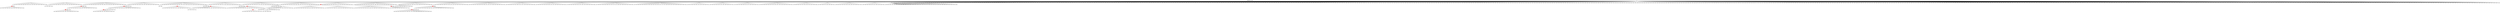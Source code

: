 digraph g {
	"62" -> "63";
	"63" [color=indianred1, style=filled, label="32"];
	"61" -> "62";
	"62" [label="41"];
	"55" -> "56";
	"56" [label="11"];
	"53" -> "54";
	"54" [color=indianred1, style=filled, label="33"];
	"52" -> "53";
	"53" [label="5"];
	"51" -> "52";
	"52" [color=indianred1, style=filled, label="25"];
	"50" -> "51";
	"51" [label="33"];
	"46" -> "47";
	"47" [color=indianred1, style=filled, label="9"];
	"45" -> "46";
	"46" [label="18"];
	"44" -> "45";
	"45" [color=indianred1, style=filled, label="39"];
	"43" -> "44";
	"44" [label="9"];
	"41" -> "42";
	"42" [label="22"];
	"34" -> "35";
	"35" [color=indianred1, style=filled, label="12"];
	"33" -> "34";
	"34" [label="47"];
	"30" -> "31";
	"31" [label="17"];
	"29" -> "30";
	"30" [color=indianred1, style=filled, label="30"];
	"28" -> "29";
	"29" [label="27"];
	"25" -> "26";
	"26" [color=indianred1, style=filled, label="15"];
	"24" -> "25";
	"25" [label="31"];
	"17" -> "18";
	"18" [color=indianred1, style=filled, label="7"];
	"15" -> "16";
	"16" [label="13"];
	"14" -> "15";
	"15" [label="37"];
	"14" -> "17";
	"17" [label="8"];
	"13" -> "14";
	"14" [label="7"];
	"13" -> "19";
	"19" [label="35"];
	"13" -> "20";
	"20" [label="48"];
	"13" -> "21";
	"21" [label="20"];
	"12" -> "13";
	"13" [color=indianred1, style=filled, label="40"];
	"10" -> "11";
	"11" [color=indianred1, style=filled, label="38"];
	"9" -> "10";
	"10" [label="23"];
	"7" -> "8";
	"8" [label="4"];
	"5" -> "6";
	"6" [color=indianred1, style=filled, label="46"];
	"4" -> "5";
	"5" [label="2"];
	"3" -> "4";
	"4" [color=indianred1, style=filled, label="43"];
	"2" -> "3";
	"3" [label="46"];
	"0" -> "1";
	"1" [label="19"];
	"0" -> "2";
	"2" [label="43"];
	"0" -> "7";
	"7" [label="36"];
	"0" -> "9";
	"9" [label="38"];
	"0" -> "12";
	"12" [label="40"];
	"0" -> "22";
	"22" [label="6"];
	"0" -> "23";
	"23" [label="10"];
	"0" -> "24";
	"24" [label="15"];
	"0" -> "27";
	"27" [label="28"];
	"0" -> "28";
	"28" [label="30"];
	"0" -> "32";
	"32" [label="42"];
	"0" -> "33";
	"33" [label="12"];
	"0" -> "36";
	"36" [label="50"];
	"0" -> "37";
	"37" [label="34"];
	"0" -> "38";
	"38" [label="44"];
	"0" -> "39";
	"39" [label="29"];
	"0" -> "40";
	"40" [label="16"];
	"0" -> "41";
	"41" [label="49"];
	"0" -> "43";
	"43" [label="39"];
	"0" -> "48";
	"48" [label="21"];
	"0" -> "49";
	"49" [label="24"];
	"0" -> "50";
	"50" [label="25"];
	"0" -> "55";
	"55" [label="1"];
	"0" -> "57";
	"57" [label="26"];
	"0" -> "58";
	"58" [label="14"];
	"0" -> "59";
	"59" [label="45"];
	"0" -> "60";
	"60" [label="3"];
	"0" -> "61";
	"61" [label="32"];
	"0" [label="germline"];
	"0" -> "cell1";
	"cell1" [shape=box];
	"36" -> "cell2";
	"cell2" [shape=box];
	"55" -> "cell3";
	"cell3" [shape=box];
	"0" -> "cell4";
	"cell4" [shape=box];
	"0" -> "cell5";
	"cell5" [shape=box];
	"0" -> "cell6";
	"cell6" [shape=box];
	"4" -> "cell7";
	"cell7" [shape=box];
	"0" -> "cell8";
	"cell8" [shape=box];
	"0" -> "cell9";
	"cell9" [shape=box];
	"49" -> "cell10";
	"cell10" [shape=box];
	"0" -> "cell11";
	"cell11" [shape=box];
	"56" -> "cell12";
	"cell12" [shape=box];
	"0" -> "cell13";
	"cell13" [shape=box];
	"32" -> "cell14";
	"cell14" [shape=box];
	"0" -> "cell15";
	"cell15" [shape=box];
	"0" -> "cell16";
	"cell16" [shape=box];
	"27" -> "cell17";
	"cell17" [shape=box];
	"0" -> "cell18";
	"cell18" [shape=box];
	"0" -> "cell19";
	"cell19" [shape=box];
	"50" -> "cell20";
	"cell20" [shape=box];
	"55" -> "cell21";
	"cell21" [shape=box];
	"23" -> "cell22";
	"cell22" [shape=box];
	"52" -> "cell23";
	"cell23" [shape=box];
	"0" -> "cell24";
	"cell24" [shape=box];
	"0" -> "cell25";
	"cell25" [shape=box];
	"0" -> "cell26";
	"cell26" [shape=box];
	"0" -> "cell27";
	"cell27" [shape=box];
	"0" -> "cell28";
	"cell28" [shape=box];
	"6" -> "cell29";
	"cell29" [shape=box];
	"23" -> "cell30";
	"cell30" [shape=box];
	"0" -> "cell31";
	"cell31" [shape=box];
	"0" -> "cell32";
	"cell32" [shape=box];
	"0" -> "cell33";
	"cell33" [shape=box];
	"0" -> "cell34";
	"cell34" [shape=box];
	"0" -> "cell35";
	"cell35" [shape=box];
	"0" -> "cell36";
	"cell36" [shape=box];
	"0" -> "cell37";
	"cell37" [shape=box];
	"37" -> "cell38";
	"cell38" [shape=box];
	"0" -> "cell39";
	"cell39" [shape=box];
	"0" -> "cell40";
	"cell40" [shape=box];
	"0" -> "cell41";
	"cell41" [shape=box];
	"0" -> "cell42";
	"cell42" [shape=box];
	"40" -> "cell43";
	"cell43" [shape=box];
	"0" -> "cell44";
	"cell44" [shape=box];
	"61" -> "cell45";
	"cell45" [shape=box];
	"0" -> "cell46";
	"cell46" [shape=box];
	"0" -> "cell47";
	"cell47" [shape=box];
	"0" -> "cell48";
	"cell48" [shape=box];
	"0" -> "cell49";
	"cell49" [shape=box];
	"56" -> "cell50";
	"cell50" [shape=box];
	"0" -> "cell51";
	"cell51" [shape=box];
	"23" -> "cell52";
	"cell52" [shape=box];
	"24" -> "cell53";
	"cell53" [shape=box];
	"38" -> "cell54";
	"cell54" [shape=box];
	"42" -> "cell55";
	"cell55" [shape=box];
	"0" -> "cell56";
	"cell56" [shape=box];
	"0" -> "cell57";
	"cell57" [shape=box];
	"0" -> "cell58";
	"cell58" [shape=box];
	"25" -> "cell59";
	"cell59" [shape=box];
	"41" -> "cell60";
	"cell60" [shape=box];
	"47" -> "cell61";
	"cell61" [shape=box];
	"0" -> "cell62";
	"cell62" [shape=box];
	"48" -> "cell63";
	"cell63" [shape=box];
	"1" -> "cell64";
	"cell64" [shape=box];
	"33" -> "cell65";
	"cell65" [shape=box];
	"7" -> "cell66";
	"cell66" [shape=box];
	"11" -> "cell67";
	"cell67" [shape=box];
	"59" -> "cell68";
	"cell68" [shape=box];
	"4" -> "cell69";
	"cell69" [shape=box];
	"0" -> "cell70";
	"cell70" [shape=box];
	"0" -> "cell71";
	"cell71" [shape=box];
	"1" -> "cell72";
	"cell72" [shape=box];
	"0" -> "cell73";
	"cell73" [shape=box];
	"36" -> "cell74";
	"cell74" [shape=box];
	"0" -> "cell75";
	"cell75" [shape=box];
	"23" -> "cell76";
	"cell76" [shape=box];
	"0" -> "cell77";
	"cell77" [shape=box];
	"52" -> "cell78";
	"cell78" [shape=box];
	"0" -> "cell79";
	"cell79" [shape=box];
	"0" -> "cell80";
	"cell80" [shape=box];
	"35" -> "cell81";
	"cell81" [shape=box];
	"0" -> "cell82";
	"cell82" [shape=box];
	"0" -> "cell83";
	"cell83" [shape=box];
	"43" -> "cell84";
	"cell84" [shape=box];
	"41" -> "cell85";
	"cell85" [shape=box];
	"36" -> "cell86";
	"cell86" [shape=box];
	"9" -> "cell87";
	"cell87" [shape=box];
	"0" -> "cell88";
	"cell88" [shape=box];
	"0" -> "cell89";
	"cell89" [shape=box];
	"7" -> "cell90";
	"cell90" [shape=box];
	"0" -> "cell91";
	"cell91" [shape=box];
	"0" -> "cell92";
	"cell92" [shape=box];
	"0" -> "cell93";
	"cell93" [shape=box];
	"24" -> "cell94";
	"cell94" [shape=box];
	"21" -> "cell95";
	"cell95" [shape=box];
	"0" -> "cell96";
	"cell96" [shape=box];
	"1" -> "cell97";
	"cell97" [shape=box];
	"0" -> "cell98";
	"cell98" [shape=box];
	"57" -> "cell99";
	"cell99" [shape=box];
	"60" -> "cell100";
	"cell100" [shape=box];
	"0" -> "cell101";
	"cell101" [shape=box];
	"0" -> "cell102";
	"cell102" [shape=box];
	"0" -> "cell103";
	"cell103" [shape=box];
	"0" -> "cell104";
	"cell104" [shape=box];
	"30" -> "cell105";
	"cell105" [shape=box];
	"0" -> "cell106";
	"cell106" [shape=box];
	"0" -> "cell107";
	"cell107" [shape=box];
	"38" -> "cell108";
	"cell108" [shape=box];
	"0" -> "cell109";
	"cell109" [shape=box];
	"39" -> "cell110";
	"cell110" [shape=box];
	"0" -> "cell111";
	"cell111" [shape=box];
	"0" -> "cell112";
	"cell112" [shape=box];
	"0" -> "cell113";
	"cell113" [shape=box];
	"43" -> "cell114";
	"cell114" [shape=box];
	"0" -> "cell115";
	"cell115" [shape=box];
	"38" -> "cell116";
	"cell116" [shape=box];
	"1" -> "cell117";
	"cell117" [shape=box];
	"0" -> "cell118";
	"cell118" [shape=box];
	"0" -> "cell119";
	"cell119" [shape=box];
	"18" -> "cell120";
	"cell120" [shape=box];
	"20" -> "cell121";
	"cell121" [shape=box];
	"0" -> "cell122";
	"cell122" [shape=box];
	"15" -> "cell123";
	"cell123" [shape=box];
	"50" -> "cell124";
	"cell124" [shape=box];
	"45" -> "cell125";
	"cell125" [shape=box];
	"1" -> "cell126";
	"cell126" [shape=box];
	"4" -> "cell127";
	"cell127" [shape=box];
	"50" -> "cell128";
	"cell128" [shape=box];
	"25" -> "cell129";
	"cell129" [shape=box];
	"26" -> "cell130";
	"cell130" [shape=box];
	"45" -> "cell131";
	"cell131" [shape=box];
	"0" -> "cell132";
	"cell132" [shape=box];
	"0" -> "cell133";
	"cell133" [shape=box];
	"0" -> "cell134";
	"cell134" [shape=box];
	"0" -> "cell135";
	"cell135" [shape=box];
	"3" -> "cell136";
	"cell136" [shape=box];
	"0" -> "cell137";
	"cell137" [shape=box];
	"24" -> "cell138";
	"cell138" [shape=box];
	"0" -> "cell139";
	"cell139" [shape=box];
	"7" -> "cell140";
	"cell140" [shape=box];
	"0" -> "cell141";
	"cell141" [shape=box];
	"0" -> "cell142";
	"cell142" [shape=box];
	"52" -> "cell143";
	"cell143" [shape=box];
	"0" -> "cell144";
	"cell144" [shape=box];
	"0" -> "cell145";
	"cell145" [shape=box];
	"0" -> "cell146";
	"cell146" [shape=box];
	"0" -> "cell147";
	"cell147" [shape=box];
	"0" -> "cell148";
	"cell148" [shape=box];
	"57" -> "cell149";
	"cell149" [shape=box];
	"6" -> "cell150";
	"cell150" [shape=box];
	"24" -> "cell151";
	"cell151" [shape=box];
	"0" -> "cell152";
	"cell152" [shape=box];
	"41" -> "cell153";
	"cell153" [shape=box];
	"39" -> "cell154";
	"cell154" [shape=box];
	"21" -> "cell155";
	"cell155" [shape=box];
	"43" -> "cell156";
	"cell156" [shape=box];
	"4" -> "cell157";
	"cell157" [shape=box];
	"17" -> "cell158";
	"cell158" [shape=box];
	"0" -> "cell159";
	"cell159" [shape=box];
	"23" -> "cell160";
	"cell160" [shape=box];
	"30" -> "cell161";
	"cell161" [shape=box];
	"0" -> "cell162";
	"cell162" [shape=box];
	"0" -> "cell163";
	"cell163" [shape=box];
	"0" -> "cell164";
	"cell164" [shape=box];
	"0" -> "cell165";
	"cell165" [shape=box];
	"0" -> "cell166";
	"cell166" [shape=box];
	"28" -> "cell167";
	"cell167" [shape=box];
	"15" -> "cell168";
	"cell168" [shape=box];
	"8" -> "cell169";
	"cell169" [shape=box];
	"0" -> "cell170";
	"cell170" [shape=box];
	"7" -> "cell171";
	"cell171" [shape=box];
	"0" -> "cell172";
	"cell172" [shape=box];
	"0" -> "cell173";
	"cell173" [shape=box];
	"0" -> "cell174";
	"cell174" [shape=box];
	"0" -> "cell175";
	"cell175" [shape=box];
	"60" -> "cell176";
	"cell176" [shape=box];
	"0" -> "cell177";
	"cell177" [shape=box];
	"12" -> "cell178";
	"cell178" [shape=box];
	"0" -> "cell179";
	"cell179" [shape=box];
	"0" -> "cell180";
	"cell180" [shape=box];
	"0" -> "cell181";
	"cell181" [shape=box];
	"24" -> "cell182";
	"cell182" [shape=box];
	"0" -> "cell183";
	"cell183" [shape=box];
	"0" -> "cell184";
	"cell184" [shape=box];
	"0" -> "cell185";
	"cell185" [shape=box];
	"0" -> "cell186";
	"cell186" [shape=box];
	"0" -> "cell187";
	"cell187" [shape=box];
	"0" -> "cell188";
	"cell188" [shape=box];
	"0" -> "cell189";
	"cell189" [shape=box];
	"20" -> "cell190";
	"cell190" [shape=box];
	"0" -> "cell191";
	"cell191" [shape=box];
	"36" -> "cell192";
	"cell192" [shape=box];
	"0" -> "cell193";
	"cell193" [shape=box];
	"20" -> "cell194";
	"cell194" [shape=box];
	"0" -> "cell195";
	"cell195" [shape=box];
	"21" -> "cell196";
	"cell196" [shape=box];
	"0" -> "cell197";
	"cell197" [shape=box];
	"32" -> "cell198";
	"cell198" [shape=box];
	"0" -> "cell199";
	"cell199" [shape=box];
	"0" -> "cell200";
	"cell200" [shape=box];
	"2" -> "cell201";
	"cell201" [shape=box];
	"0" -> "cell202";
	"cell202" [shape=box];
	"30" -> "cell203";
	"cell203" [shape=box];
	"0" -> "cell204";
	"cell204" [shape=box];
	"0" -> "cell205";
	"cell205" [shape=box];
	"60" -> "cell206";
	"cell206" [shape=box];
	"0" -> "cell207";
	"cell207" [shape=box];
	"0" -> "cell208";
	"cell208" [shape=box];
	"0" -> "cell209";
	"cell209" [shape=box];
	"0" -> "cell210";
	"cell210" [shape=box];
	"0" -> "cell211";
	"cell211" [shape=box];
	"6" -> "cell212";
	"cell212" [shape=box];
	"0" -> "cell213";
	"cell213" [shape=box];
	"57" -> "cell214";
	"cell214" [shape=box];
	"0" -> "cell215";
	"cell215" [shape=box];
	"21" -> "cell216";
	"cell216" [shape=box];
	"33" -> "cell217";
	"cell217" [shape=box];
	"6" -> "cell218";
	"cell218" [shape=box];
	"0" -> "cell219";
	"cell219" [shape=box];
	"36" -> "cell220";
	"cell220" [shape=box];
	"61" -> "cell221";
	"cell221" [shape=box];
	"0" -> "cell222";
	"cell222" [shape=box];
	"0" -> "cell223";
	"cell223" [shape=box];
	"0" -> "cell224";
	"cell224" [shape=box];
	"31" -> "cell225";
	"cell225" [shape=box];
	"0" -> "cell226";
	"cell226" [shape=box];
	"24" -> "cell227";
	"cell227" [shape=box];
	"7" -> "cell228";
	"cell228" [shape=box];
	"60" -> "cell229";
	"cell229" [shape=box];
	"9" -> "cell230";
	"cell230" [shape=box];
	"0" -> "cell231";
	"cell231" [shape=box];
	"40" -> "cell232";
	"cell232" [shape=box];
	"45" -> "cell233";
	"cell233" [shape=box];
	"0" -> "cell234";
	"cell234" [shape=box];
	"35" -> "cell235";
	"cell235" [shape=box];
	"36" -> "cell236";
	"cell236" [shape=box];
	"0" -> "cell237";
	"cell237" [shape=box];
	"0" -> "cell238";
	"cell238" [shape=box];
	"0" -> "cell239";
	"cell239" [shape=box];
	"0" -> "cell240";
	"cell240" [shape=box];
	"7" -> "cell241";
	"cell241" [shape=box];
	"0" -> "cell242";
	"cell242" [shape=box];
	"35" -> "cell243";
	"cell243" [shape=box];
	"38" -> "cell244";
	"cell244" [shape=box];
	"21" -> "cell245";
	"cell245" [shape=box];
	"6" -> "cell246";
	"cell246" [shape=box];
	"36" -> "cell247";
	"cell247" [shape=box];
	"0" -> "cell248";
	"cell248" [shape=box];
	"0" -> "cell249";
	"cell249" [shape=box];
	"52" -> "cell250";
	"cell250" [shape=box];
	"46" -> "cell251";
	"cell251" [shape=box];
	"35" -> "cell252";
	"cell252" [shape=box];
	"0" -> "cell253";
	"cell253" [shape=box];
	"0" -> "cell254";
	"cell254" [shape=box];
	"50" -> "cell255";
	"cell255" [shape=box];
	"0" -> "cell256";
	"cell256" [shape=box];
	"16" -> "cell257";
	"cell257" [shape=box];
	"23" -> "cell258";
	"cell258" [shape=box];
	"0" -> "cell259";
	"cell259" [shape=box];
	"58" -> "cell260";
	"cell260" [shape=box];
	"0" -> "cell261";
	"cell261" [shape=box];
	"0" -> "cell262";
	"cell262" [shape=box];
	"50" -> "cell263";
	"cell263" [shape=box];
	"0" -> "cell264";
	"cell264" [shape=box];
	"0" -> "cell265";
	"cell265" [shape=box];
	"0" -> "cell266";
	"cell266" [shape=box];
	"33" -> "cell267";
	"cell267" [shape=box];
	"9" -> "cell268";
	"cell268" [shape=box];
	"0" -> "cell269";
	"cell269" [shape=box];
	"0" -> "cell270";
	"cell270" [shape=box];
	"32" -> "cell271";
	"cell271" [shape=box];
	"20" -> "cell272";
	"cell272" [shape=box];
	"0" -> "cell273";
	"cell273" [shape=box];
	"0" -> "cell274";
	"cell274" [shape=box];
	"57" -> "cell275";
	"cell275" [shape=box];
	"0" -> "cell276";
	"cell276" [shape=box];
	"47" -> "cell277";
	"cell277" [shape=box];
	"9" -> "cell278";
	"cell278" [shape=box];
	"0" -> "cell279";
	"cell279" [shape=box];
	"0" -> "cell280";
	"cell280" [shape=box];
	"0" -> "cell281";
	"cell281" [shape=box];
	"0" -> "cell282";
	"cell282" [shape=box];
	"0" -> "cell283";
	"cell283" [shape=box];
	"27" -> "cell284";
	"cell284" [shape=box];
	"1" -> "cell285";
	"cell285" [shape=box];
	"0" -> "cell286";
	"cell286" [shape=box];
	"0" -> "cell287";
	"cell287" [shape=box];
	"40" -> "cell288";
	"cell288" [shape=box];
	"0" -> "cell289";
	"cell289" [shape=box];
	"0" -> "cell290";
	"cell290" [shape=box];
	"0" -> "cell291";
	"cell291" [shape=box];
	"38" -> "cell292";
	"cell292" [shape=box];
	"0" -> "cell293";
	"cell293" [shape=box];
	"0" -> "cell294";
	"cell294" [shape=box];
	"30" -> "cell295";
	"cell295" [shape=box];
	"0" -> "cell296";
	"cell296" [shape=box];
	"9" -> "cell297";
	"cell297" [shape=box];
	"47" -> "cell298";
	"cell298" [shape=box];
	"0" -> "cell299";
	"cell299" [shape=box];
	"28" -> "cell300";
	"cell300" [shape=box];
	"45" -> "cell301";
	"cell301" [shape=box];
	"45" -> "cell302";
	"cell302" [shape=box];
	"0" -> "cell303";
	"cell303" [shape=box];
	"26" -> "cell304";
	"cell304" [shape=box];
	"0" -> "cell305";
	"cell305" [shape=box];
	"0" -> "cell306";
	"cell306" [shape=box];
	"22" -> "cell307";
	"cell307" [shape=box];
	"0" -> "cell308";
	"cell308" [shape=box];
	"0" -> "cell309";
	"cell309" [shape=box];
	"0" -> "cell310";
	"cell310" [shape=box];
	"0" -> "cell311";
	"cell311" [shape=box];
	"0" -> "cell312";
	"cell312" [shape=box];
	"32" -> "cell313";
	"cell313" [shape=box];
	"30" -> "cell314";
	"cell314" [shape=box];
	"0" -> "cell315";
	"cell315" [shape=box];
	"26" -> "cell316";
	"cell316" [shape=box];
	"37" -> "cell317";
	"cell317" [shape=box];
	"0" -> "cell318";
	"cell318" [shape=box];
	"0" -> "cell319";
	"cell319" [shape=box];
	"9" -> "cell320";
	"cell320" [shape=box];
	"55" -> "cell321";
	"cell321" [shape=box];
	"63" -> "cell322";
	"cell322" [shape=box];
	"0" -> "cell323";
	"cell323" [shape=box];
	"49" -> "cell324";
	"cell324" [shape=box];
	"0" -> "cell325";
	"cell325" [shape=box];
	"0" -> "cell326";
	"cell326" [shape=box];
	"0" -> "cell327";
	"cell327" [shape=box];
	"0" -> "cell328";
	"cell328" [shape=box];
	"0" -> "cell329";
	"cell329" [shape=box];
	"0" -> "cell330";
	"cell330" [shape=box];
	"35" -> "cell331";
	"cell331" [shape=box];
	"0" -> "cell332";
	"cell332" [shape=box];
	"22" -> "cell333";
	"cell333" [shape=box];
	"0" -> "cell334";
	"cell334" [shape=box];
	"0" -> "cell335";
	"cell335" [shape=box];
	"5" -> "cell336";
	"cell336" [shape=box];
	"8" -> "cell337";
	"cell337" [shape=box];
	"0" -> "cell338";
	"cell338" [shape=box];
	"0" -> "cell339";
	"cell339" [shape=box];
	"0" -> "cell340";
	"cell340" [shape=box];
	"0" -> "cell341";
	"cell341" [shape=box];
	"0" -> "cell342";
	"cell342" [shape=box];
	"28" -> "cell343";
	"cell343" [shape=box];
	"0" -> "cell344";
	"cell344" [shape=box];
	"59" -> "cell345";
	"cell345" [shape=box];
	"0" -> "cell346";
	"cell346" [shape=box];
	"28" -> "cell347";
	"cell347" [shape=box];
	"0" -> "cell348";
	"cell348" [shape=box];
	"0" -> "cell349";
	"cell349" [shape=box];
	"0" -> "cell350";
	"cell350" [shape=box];
	"50" -> "cell351";
	"cell351" [shape=box];
	"0" -> "cell352";
	"cell352" [shape=box];
	"0" -> "cell353";
	"cell353" [shape=box];
	"0" -> "cell354";
	"cell354" [shape=box];
	"11" -> "cell355";
	"cell355" [shape=box];
	"36" -> "cell356";
	"cell356" [shape=box];
	"0" -> "cell357";
	"cell357" [shape=box];
	"0" -> "cell358";
	"cell358" [shape=box];
	"0" -> "cell359";
	"cell359" [shape=box];
	"61" -> "cell360";
	"cell360" [shape=box];
	"37" -> "cell361";
	"cell361" [shape=box];
	"0" -> "cell362";
	"cell362" [shape=box];
	"5" -> "cell363";
	"cell363" [shape=box];
	"59" -> "cell364";
	"cell364" [shape=box];
	"0" -> "cell365";
	"cell365" [shape=box];
	"58" -> "cell366";
	"cell366" [shape=box];
	"19" -> "cell367";
	"cell367" [shape=box];
	"47" -> "cell368";
	"cell368" [shape=box];
	"12" -> "cell369";
	"cell369" [shape=box];
	"0" -> "cell370";
	"cell370" [shape=box];
	"35" -> "cell371";
	"cell371" [shape=box];
	"41" -> "cell372";
	"cell372" [shape=box];
	"0" -> "cell373";
	"cell373" [shape=box];
	"0" -> "cell374";
	"cell374" [shape=box];
	"0" -> "cell375";
	"cell375" [shape=box];
	"0" -> "cell376";
	"cell376" [shape=box];
	"35" -> "cell377";
	"cell377" [shape=box];
	"40" -> "cell378";
	"cell378" [shape=box];
	"0" -> "cell379";
	"cell379" [shape=box];
	"12" -> "cell380";
	"cell380" [shape=box];
	"9" -> "cell381";
	"cell381" [shape=box];
	"0" -> "cell382";
	"cell382" [shape=box];
	"0" -> "cell383";
	"cell383" [shape=box];
	"0" -> "cell384";
	"cell384" [shape=box];
	"23" -> "cell385";
	"cell385" [shape=box];
	"0" -> "cell386";
	"cell386" [shape=box];
	"0" -> "cell387";
	"cell387" [shape=box];
	"0" -> "cell388";
	"cell388" [shape=box];
	"0" -> "cell389";
	"cell389" [shape=box];
	"0" -> "cell390";
	"cell390" [shape=box];
	"2" -> "cell391";
	"cell391" [shape=box];
	"0" -> "cell392";
	"cell392" [shape=box];
	"44" -> "cell393";
	"cell393" [shape=box];
	"0" -> "cell394";
	"cell394" [shape=box];
	"0" -> "cell395";
	"cell395" [shape=box];
	"0" -> "cell396";
	"cell396" [shape=box];
	"0" -> "cell397";
	"cell397" [shape=box];
	"0" -> "cell398";
	"cell398" [shape=box];
	"48" -> "cell399";
	"cell399" [shape=box];
	"46" -> "cell400";
	"cell400" [shape=box];
	"0" -> "cell401";
	"cell401" [shape=box];
	"0" -> "cell402";
	"cell402" [shape=box];
	"14" -> "cell403";
	"cell403" [shape=box];
	"0" -> "cell404";
	"cell404" [shape=box];
	"0" -> "cell405";
	"cell405" [shape=box];
	"0" -> "cell406";
	"cell406" [shape=box];
	"0" -> "cell407";
	"cell407" [shape=box];
	"30" -> "cell408";
	"cell408" [shape=box];
	"40" -> "cell409";
	"cell409" [shape=box];
	"0" -> "cell410";
	"cell410" [shape=box];
	"0" -> "cell411";
	"cell411" [shape=box];
	"26" -> "cell412";
	"cell412" [shape=box];
	"0" -> "cell413";
	"cell413" [shape=box];
	"52" -> "cell414";
	"cell414" [shape=box];
	"27" -> "cell415";
	"cell415" [shape=box];
	"23" -> "cell416";
	"cell416" [shape=box];
	"0" -> "cell417";
	"cell417" [shape=box];
	"0" -> "cell418";
	"cell418" [shape=box];
	"47" -> "cell419";
	"cell419" [shape=box];
	"0" -> "cell420";
	"cell420" [shape=box];
	"0" -> "cell421";
	"cell421" [shape=box];
	"33" -> "cell422";
	"cell422" [shape=box];
	"0" -> "cell423";
	"cell423" [shape=box];
	"24" -> "cell424";
	"cell424" [shape=box];
	"16" -> "cell425";
	"cell425" [shape=box];
	"0" -> "cell426";
	"cell426" [shape=box];
	"0" -> "cell427";
	"cell427" [shape=box];
	"35" -> "cell428";
	"cell428" [shape=box];
	"0" -> "cell429";
	"cell429" [shape=box];
	"17" -> "cell430";
	"cell430" [shape=box];
	"0" -> "cell431";
	"cell431" [shape=box];
	"4" -> "cell432";
	"cell432" [shape=box];
	"0" -> "cell433";
	"cell433" [shape=box];
	"0" -> "cell434";
	"cell434" [shape=box];
	"0" -> "cell435";
	"cell435" [shape=box];
	"36" -> "cell436";
	"cell436" [shape=box];
	"0" -> "cell437";
	"cell437" [shape=box];
	"52" -> "cell438";
	"cell438" [shape=box];
	"0" -> "cell439";
	"cell439" [shape=box];
	"0" -> "cell440";
	"cell440" [shape=box];
	"12" -> "cell441";
	"cell441" [shape=box];
	"0" -> "cell442";
	"cell442" [shape=box];
	"0" -> "cell443";
	"cell443" [shape=box];
	"0" -> "cell444";
	"cell444" [shape=box];
	"58" -> "cell445";
	"cell445" [shape=box];
	"40" -> "cell446";
	"cell446" [shape=box];
	"0" -> "cell447";
	"cell447" [shape=box];
	"0" -> "cell448";
	"cell448" [shape=box];
	"60" -> "cell449";
	"cell449" [shape=box];
	"19" -> "cell450";
	"cell450" [shape=box];
	"54" -> "cell451";
	"cell451" [shape=box];
	"0" -> "cell452";
	"cell452" [shape=box];
	"0" -> "cell453";
	"cell453" [shape=box];
	"0" -> "cell454";
	"cell454" [shape=box];
	"36" -> "cell455";
	"cell455" [shape=box];
	"49" -> "cell456";
	"cell456" [shape=box];
	"57" -> "cell457";
	"cell457" [shape=box];
	"0" -> "cell458";
	"cell458" [shape=box];
	"0" -> "cell459";
	"cell459" [shape=box];
	"0" -> "cell460";
	"cell460" [shape=box];
	"0" -> "cell461";
	"cell461" [shape=box];
	"24" -> "cell462";
	"cell462" [shape=box];
	"21" -> "cell463";
	"cell463" [shape=box];
	"14" -> "cell464";
	"cell464" [shape=box];
	"34" -> "cell465";
	"cell465" [shape=box];
	"45" -> "cell466";
	"cell466" [shape=box];
	"0" -> "cell467";
	"cell467" [shape=box];
	"0" -> "cell468";
	"cell468" [shape=box];
	"9" -> "cell469";
	"cell469" [shape=box];
	"0" -> "cell470";
	"cell470" [shape=box];
	"6" -> "cell471";
	"cell471" [shape=box];
	"0" -> "cell472";
	"cell472" [shape=box];
	"0" -> "cell473";
	"cell473" [shape=box];
	"39" -> "cell474";
	"cell474" [shape=box];
	"0" -> "cell475";
	"cell475" [shape=box];
	"0" -> "cell476";
	"cell476" [shape=box];
	"0" -> "cell477";
	"cell477" [shape=box];
	"46" -> "cell478";
	"cell478" [shape=box];
	"0" -> "cell479";
	"cell479" [shape=box];
	"0" -> "cell480";
	"cell480" [shape=box];
	"52" -> "cell481";
	"cell481" [shape=box];
	"0" -> "cell482";
	"cell482" [shape=box];
	"0" -> "cell483";
	"cell483" [shape=box];
	"50" -> "cell484";
	"cell484" [shape=box];
	"6" -> "cell485";
	"cell485" [shape=box];
	"0" -> "cell486";
	"cell486" [shape=box];
	"0" -> "cell487";
	"cell487" [shape=box];
	"0" -> "cell488";
	"cell488" [shape=box];
	"0" -> "cell489";
	"cell489" [shape=box];
	"0" -> "cell490";
	"cell490" [shape=box];
	"0" -> "cell491";
	"cell491" [shape=box];
	"0" -> "cell492";
	"cell492" [shape=box];
	"0" -> "cell493";
	"cell493" [shape=box];
	"29" -> "cell494";
	"cell494" [shape=box];
	"50" -> "cell495";
	"cell495" [shape=box];
	"0" -> "cell496";
	"cell496" [shape=box];
	"0" -> "cell497";
	"cell497" [shape=box];
	"36" -> "cell498";
	"cell498" [shape=box];
	"50" -> "cell499";
	"cell499" [shape=box];
	"36" -> "cell500";
	"cell500" [shape=box];
	"28" -> "cell501";
	"cell501" [shape=box];
	"63" -> "cell502";
	"cell502" [shape=box];
	"0" -> "cell503";
	"cell503" [shape=box];
	"37" -> "cell504";
	"cell504" [shape=box];
	"0" -> "cell505";
	"cell505" [shape=box];
	"0" -> "cell506";
	"cell506" [shape=box];
	"38" -> "cell507";
	"cell507" [shape=box];
	"0" -> "cell508";
	"cell508" [shape=box];
	"0" -> "cell509";
	"cell509" [shape=box];
	"0" -> "cell510";
	"cell510" [shape=box];
	"0" -> "cell511";
	"cell511" [shape=box];
	"0" -> "cell512";
	"cell512" [shape=box];
	"0" -> "cell513";
	"cell513" [shape=box];
	"43" -> "cell514";
	"cell514" [shape=box];
	"0" -> "cell515";
	"cell515" [shape=box];
	"0" -> "cell516";
	"cell516" [shape=box];
	"0" -> "cell517";
	"cell517" [shape=box];
	"0" -> "cell518";
	"cell518" [shape=box];
	"45" -> "cell519";
	"cell519" [shape=box];
	"0" -> "cell520";
	"cell520" [shape=box];
	"0" -> "cell521";
	"cell521" [shape=box];
	"9" -> "cell522";
	"cell522" [shape=box];
	"0" -> "cell523";
	"cell523" [shape=box];
	"33" -> "cell524";
	"cell524" [shape=box];
	"0" -> "cell525";
	"cell525" [shape=box];
	"48" -> "cell526";
	"cell526" [shape=box];
	"0" -> "cell527";
	"cell527" [shape=box];
	"40" -> "cell528";
	"cell528" [shape=box];
	"61" -> "cell529";
	"cell529" [shape=box];
	"28" -> "cell530";
	"cell530" [shape=box];
	"0" -> "cell531";
	"cell531" [shape=box];
	"0" -> "cell532";
	"cell532" [shape=box];
	"20" -> "cell533";
	"cell533" [shape=box];
	"0" -> "cell534";
	"cell534" [shape=box];
	"7" -> "cell535";
	"cell535" [shape=box];
	"0" -> "cell536";
	"cell536" [shape=box];
	"0" -> "cell537";
	"cell537" [shape=box];
	"45" -> "cell538";
	"cell538" [shape=box];
	"61" -> "cell539";
	"cell539" [shape=box];
	"0" -> "cell540";
	"cell540" [shape=box];
	"0" -> "cell541";
	"cell541" [shape=box];
	"0" -> "cell542";
	"cell542" [shape=box];
	"0" -> "cell543";
	"cell543" [shape=box];
	"21" -> "cell544";
	"cell544" [shape=box];
	"18" -> "cell545";
	"cell545" [shape=box];
	"0" -> "cell546";
	"cell546" [shape=box];
	"0" -> "cell547";
	"cell547" [shape=box];
	"22" -> "cell548";
	"cell548" [shape=box];
	"0" -> "cell549";
	"cell549" [shape=box];
	"0" -> "cell550";
	"cell550" [shape=box];
	"19" -> "cell551";
	"cell551" [shape=box];
	"53" -> "cell552";
	"cell552" [shape=box];
	"4" -> "cell553";
	"cell553" [shape=box];
	"24" -> "cell554";
	"cell554" [shape=box];
	"0" -> "cell555";
	"cell555" [shape=box];
	"2" -> "cell556";
	"cell556" [shape=box];
	"59" -> "cell557";
	"cell557" [shape=box];
	"0" -> "cell558";
	"cell558" [shape=box];
	"9" -> "cell559";
	"cell559" [shape=box];
	"0" -> "cell560";
	"cell560" [shape=box];
	"57" -> "cell561";
	"cell561" [shape=box];
	"29" -> "cell562";
	"cell562" [shape=box];
	"0" -> "cell563";
	"cell563" [shape=box];
	"24" -> "cell564";
	"cell564" [shape=box];
	"0" -> "cell565";
	"cell565" [shape=box];
	"30" -> "cell566";
	"cell566" [shape=box];
	"62" -> "cell567";
	"cell567" [shape=box];
	"0" -> "cell568";
	"cell568" [shape=box];
	"50" -> "cell569";
	"cell569" [shape=box];
	"0" -> "cell570";
	"cell570" [shape=box];
	"36" -> "cell571";
	"cell571" [shape=box];
	"0" -> "cell572";
	"cell572" [shape=box];
	"0" -> "cell573";
	"cell573" [shape=box];
	"28" -> "cell574";
	"cell574" [shape=box];
	"0" -> "cell575";
	"cell575" [shape=box];
	"50" -> "cell576";
	"cell576" [shape=box];
	"30" -> "cell577";
	"cell577" [shape=box];
	"52" -> "cell578";
	"cell578" [shape=box];
	"63" -> "cell579";
	"cell579" [shape=box];
	"14" -> "cell580";
	"cell580" [shape=box];
	"25" -> "cell581";
	"cell581" [shape=box];
	"0" -> "cell582";
	"cell582" [shape=box];
	"0" -> "cell583";
	"cell583" [shape=box];
	"15" -> "cell584";
	"cell584" [shape=box];
	"21" -> "cell585";
	"cell585" [shape=box];
	"0" -> "cell586";
	"cell586" [shape=box];
	"0" -> "cell587";
	"cell587" [shape=box];
	"0" -> "cell588";
	"cell588" [shape=box];
	"54" -> "cell589";
	"cell589" [shape=box];
	"0" -> "cell590";
	"cell590" [shape=box];
	"43" -> "cell591";
	"cell591" [shape=box];
	"0" -> "cell592";
	"cell592" [shape=box];
	"0" -> "cell593";
	"cell593" [shape=box];
	"39" -> "cell594";
	"cell594" [shape=box];
	"19" -> "cell595";
	"cell595" [shape=box];
	"58" -> "cell596";
	"cell596" [shape=box];
	"0" -> "cell597";
	"cell597" [shape=box];
	"19" -> "cell598";
	"cell598" [shape=box];
	"0" -> "cell599";
	"cell599" [shape=box];
	"9" -> "cell600";
	"cell600" [shape=box];
	"0" -> "cell601";
	"cell601" [shape=box];
	"25" -> "cell602";
	"cell602" [shape=box];
	"8" -> "cell603";
	"cell603" [shape=box];
	"0" -> "cell604";
	"cell604" [shape=box];
	"26" -> "cell605";
	"cell605" [shape=box];
	"0" -> "cell606";
	"cell606" [shape=box];
	"0" -> "cell607";
	"cell607" [shape=box];
	"4" -> "cell608";
	"cell608" [shape=box];
	"45" -> "cell609";
	"cell609" [shape=box];
	"30" -> "cell610";
	"cell610" [shape=box];
	"24" -> "cell611";
	"cell611" [shape=box];
	"59" -> "cell612";
	"cell612" [shape=box];
	"1" -> "cell613";
	"cell613" [shape=box];
	"0" -> "cell614";
	"cell614" [shape=box];
	"32" -> "cell615";
	"cell615" [shape=box];
	"0" -> "cell616";
	"cell616" [shape=box];
	"0" -> "cell617";
	"cell617" [shape=box];
	"0" -> "cell618";
	"cell618" [shape=box];
	"27" -> "cell619";
	"cell619" [shape=box];
	"50" -> "cell620";
	"cell620" [shape=box];
	"2" -> "cell621";
	"cell621" [shape=box];
	"55" -> "cell622";
	"cell622" [shape=box];
	"61" -> "cell623";
	"cell623" [shape=box];
	"5" -> "cell624";
	"cell624" [shape=box];
	"47" -> "cell625";
	"cell625" [shape=box];
	"0" -> "cell626";
	"cell626" [shape=box];
	"0" -> "cell627";
	"cell627" [shape=box];
	"0" -> "cell628";
	"cell628" [shape=box];
	"30" -> "cell629";
	"cell629" [shape=box];
	"0" -> "cell630";
	"cell630" [shape=box];
	"0" -> "cell631";
	"cell631" [shape=box];
	"0" -> "cell632";
	"cell632" [shape=box];
	"11" -> "cell633";
	"cell633" [shape=box];
	"0" -> "cell634";
	"cell634" [shape=box];
	"26" -> "cell635";
	"cell635" [shape=box];
	"1" -> "cell636";
	"cell636" [shape=box];
	"18" -> "cell637";
	"cell637" [shape=box];
	"0" -> "cell638";
	"cell638" [shape=box];
	"19" -> "cell639";
	"cell639" [shape=box];
	"2" -> "cell640";
	"cell640" [shape=box];
	"0" -> "cell641";
	"cell641" [shape=box];
	"0" -> "cell642";
	"cell642" [shape=box];
	"40" -> "cell643";
	"cell643" [shape=box];
	"27" -> "cell644";
	"cell644" [shape=box];
	"61" -> "cell645";
	"cell645" [shape=box];
	"52" -> "cell646";
	"cell646" [shape=box];
	"50" -> "cell647";
	"cell647" [shape=box];
	"0" -> "cell648";
	"cell648" [shape=box];
	"0" -> "cell649";
	"cell649" [shape=box];
	"55" -> "cell650";
	"cell650" [shape=box];
	"0" -> "cell651";
	"cell651" [shape=box];
	"0" -> "cell652";
	"cell652" [shape=box];
	"0" -> "cell653";
	"cell653" [shape=box];
	"0" -> "cell654";
	"cell654" [shape=box];
	"0" -> "cell655";
	"cell655" [shape=box];
	"19" -> "cell656";
	"cell656" [shape=box];
	"19" -> "cell657";
	"cell657" [shape=box];
	"0" -> "cell658";
	"cell658" [shape=box];
	"63" -> "cell659";
	"cell659" [shape=box];
	"0" -> "cell660";
	"cell660" [shape=box];
	"0" -> "cell661";
	"cell661" [shape=box];
	"0" -> "cell662";
	"cell662" [shape=box];
	"0" -> "cell663";
	"cell663" [shape=box];
	"47" -> "cell664";
	"cell664" [shape=box];
	"50" -> "cell665";
	"cell665" [shape=box];
	"51" -> "cell666";
	"cell666" [shape=box];
	"18" -> "cell667";
	"cell667" [shape=box];
	"0" -> "cell668";
	"cell668" [shape=box];
	"0" -> "cell669";
	"cell669" [shape=box];
	"0" -> "cell670";
	"cell670" [shape=box];
	"21" -> "cell671";
	"cell671" [shape=box];
	"12" -> "cell672";
	"cell672" [shape=box];
	"0" -> "cell673";
	"cell673" [shape=box];
	"4" -> "cell674";
	"cell674" [shape=box];
	"0" -> "cell675";
	"cell675" [shape=box];
	"0" -> "cell676";
	"cell676" [shape=box];
	"24" -> "cell677";
	"cell677" [shape=box];
	"41" -> "cell678";
	"cell678" [shape=box];
	"0" -> "cell679";
	"cell679" [shape=box];
	"38" -> "cell680";
	"cell680" [shape=box];
	"37" -> "cell681";
	"cell681" [shape=box];
	"26" -> "cell682";
	"cell682" [shape=box];
	"12" -> "cell683";
	"cell683" [shape=box];
	"0" -> "cell684";
	"cell684" [shape=box];
	"33" -> "cell685";
	"cell685" [shape=box];
	"26" -> "cell686";
	"cell686" [shape=box];
	"59" -> "cell687";
	"cell687" [shape=box];
	"42" -> "cell688";
	"cell688" [shape=box];
	"19" -> "cell689";
	"cell689" [shape=box];
	"0" -> "cell690";
	"cell690" [shape=box];
	"0" -> "cell691";
	"cell691" [shape=box];
	"12" -> "cell692";
	"cell692" [shape=box];
	"32" -> "cell693";
	"cell693" [shape=box];
	"0" -> "cell694";
	"cell694" [shape=box];
	"0" -> "cell695";
	"cell695" [shape=box];
	"43" -> "cell696";
	"cell696" [shape=box];
	"0" -> "cell697";
	"cell697" [shape=box];
	"14" -> "cell698";
	"cell698" [shape=box];
	"15" -> "cell699";
	"cell699" [shape=box];
	"0" -> "cell700";
	"cell700" [shape=box];
	"2" -> "cell701";
	"cell701" [shape=box];
	"0" -> "cell702";
	"cell702" [shape=box];
	"14" -> "cell703";
	"cell703" [shape=box];
	"0" -> "cell704";
	"cell704" [shape=box];
	"2" -> "cell705";
	"cell705" [shape=box];
	"50" -> "cell706";
	"cell706" [shape=box];
	"60" -> "cell707";
	"cell707" [shape=box];
	"0" -> "cell708";
	"cell708" [shape=box];
	"60" -> "cell709";
	"cell709" [shape=box];
	"0" -> "cell710";
	"cell710" [shape=box];
	"0" -> "cell711";
	"cell711" [shape=box];
	"0" -> "cell712";
	"cell712" [shape=box];
	"25" -> "cell713";
	"cell713" [shape=box];
	"20" -> "cell714";
	"cell714" [shape=box];
	"1" -> "cell715";
	"cell715" [shape=box];
	"48" -> "cell716";
	"cell716" [shape=box];
	"47" -> "cell717";
	"cell717" [shape=box];
	"0" -> "cell718";
	"cell718" [shape=box];
	"44" -> "cell719";
	"cell719" [shape=box];
	"0" -> "cell720";
	"cell720" [shape=box];
	"0" -> "cell721";
	"cell721" [shape=box];
	"49" -> "cell722";
	"cell722" [shape=box];
	"0" -> "cell723";
	"cell723" [shape=box];
	"12" -> "cell724";
	"cell724" [shape=box];
	"2" -> "cell725";
	"cell725" [shape=box];
	"9" -> "cell726";
	"cell726" [shape=box];
	"55" -> "cell727";
	"cell727" [shape=box];
	"48" -> "cell728";
	"cell728" [shape=box];
	"12" -> "cell729";
	"cell729" [shape=box];
	"7" -> "cell730";
	"cell730" [shape=box];
	"0" -> "cell731";
	"cell731" [shape=box];
	"0" -> "cell732";
	"cell732" [shape=box];
	"0" -> "cell733";
	"cell733" [shape=box];
	"32" -> "cell734";
	"cell734" [shape=box];
	"54" -> "cell735";
	"cell735" [shape=box];
	"0" -> "cell736";
	"cell736" [shape=box];
	"0" -> "cell737";
	"cell737" [shape=box];
	"41" -> "cell738";
	"cell738" [shape=box];
	"37" -> "cell739";
	"cell739" [shape=box];
	"0" -> "cell740";
	"cell740" [shape=box];
	"0" -> "cell741";
	"cell741" [shape=box];
	"54" -> "cell742";
	"cell742" [shape=box];
	"2" -> "cell743";
	"cell743" [shape=box];
	"55" -> "cell744";
	"cell744" [shape=box];
	"8" -> "cell745";
	"cell745" [shape=box];
	"0" -> "cell746";
	"cell746" [shape=box];
	"0" -> "cell747";
	"cell747" [shape=box];
	"9" -> "cell748";
	"cell748" [shape=box];
	"0" -> "cell749";
	"cell749" [shape=box];
	"32" -> "cell750";
	"cell750" [shape=box];
	"45" -> "cell751";
	"cell751" [shape=box];
	"28" -> "cell752";
	"cell752" [shape=box];
	"58" -> "cell753";
	"cell753" [shape=box];
	"26" -> "cell754";
	"cell754" [shape=box];
	"37" -> "cell755";
	"cell755" [shape=box];
	"0" -> "cell756";
	"cell756" [shape=box];
	"22" -> "cell757";
	"cell757" [shape=box];
	"28" -> "cell758";
	"cell758" [shape=box];
	"55" -> "cell759";
	"cell759" [shape=box];
	"0" -> "cell760";
	"cell760" [shape=box];
	"28" -> "cell761";
	"cell761" [shape=box];
	"63" -> "cell762";
	"cell762" [shape=box];
	"1" -> "cell763";
	"cell763" [shape=box];
	"58" -> "cell764";
	"cell764" [shape=box];
	"0" -> "cell765";
	"cell765" [shape=box];
	"0" -> "cell766";
	"cell766" [shape=box];
	"2" -> "cell767";
	"cell767" [shape=box];
	"0" -> "cell768";
	"cell768" [shape=box];
	"45" -> "cell769";
	"cell769" [shape=box];
	"1" -> "cell770";
	"cell770" [shape=box];
	"0" -> "cell771";
	"cell771" [shape=box];
	"36" -> "cell772";
	"cell772" [shape=box];
	"32" -> "cell773";
	"cell773" [shape=box];
	"32" -> "cell774";
	"cell774" [shape=box];
	"0" -> "cell775";
	"cell775" [shape=box];
	"0" -> "cell776";
	"cell776" [shape=box];
	"0" -> "cell777";
	"cell777" [shape=box];
	"24" -> "cell778";
	"cell778" [shape=box];
	"0" -> "cell779";
	"cell779" [shape=box];
	"60" -> "cell780";
	"cell780" [shape=box];
	"0" -> "cell781";
	"cell781" [shape=box];
	"54" -> "cell782";
	"cell782" [shape=box];
	"0" -> "cell783";
	"cell783" [shape=box];
	"0" -> "cell784";
	"cell784" [shape=box];
	"12" -> "cell785";
	"cell785" [shape=box];
	"0" -> "cell786";
	"cell786" [shape=box];
	"0" -> "cell787";
	"cell787" [shape=box];
	"26" -> "cell788";
	"cell788" [shape=box];
	"9" -> "cell789";
	"cell789" [shape=box];
	"11" -> "cell790";
	"cell790" [shape=box];
	"14" -> "cell791";
	"cell791" [shape=box];
	"61" -> "cell792";
	"cell792" [shape=box];
	"9" -> "cell793";
	"cell793" [shape=box];
	"0" -> "cell794";
	"cell794" [shape=box];
	"0" -> "cell795";
	"cell795" [shape=box];
	"0" -> "cell796";
	"cell796" [shape=box];
	"36" -> "cell797";
	"cell797" [shape=box];
	"0" -> "cell798";
	"cell798" [shape=box];
	"61" -> "cell799";
	"cell799" [shape=box];
	"32" -> "cell800";
	"cell800" [shape=box];
	"61" -> "cell801";
	"cell801" [shape=box];
	"24" -> "cell802";
	"cell802" [shape=box];
	"1" -> "cell803";
	"cell803" [shape=box];
	"63" -> "cell804";
	"cell804" [shape=box];
	"0" -> "cell805";
	"cell805" [shape=box];
	"0" -> "cell806";
	"cell806" [shape=box];
	"0" -> "cell807";
	"cell807" [shape=box];
	"45" -> "cell808";
	"cell808" [shape=box];
	"16" -> "cell809";
	"cell809" [shape=box];
	"11" -> "cell810";
	"cell810" [shape=box];
	"23" -> "cell811";
	"cell811" [shape=box];
	"0" -> "cell812";
	"cell812" [shape=box];
	"0" -> "cell813";
	"cell813" [shape=box];
	"61" -> "cell814";
	"cell814" [shape=box];
	"26" -> "cell815";
	"cell815" [shape=box];
	"19" -> "cell816";
	"cell816" [shape=box];
	"0" -> "cell817";
	"cell817" [shape=box];
	"0" -> "cell818";
	"cell818" [shape=box];
	"0" -> "cell819";
	"cell819" [shape=box];
	"0" -> "cell820";
	"cell820" [shape=box];
	"41" -> "cell821";
	"cell821" [shape=box];
	"59" -> "cell822";
	"cell822" [shape=box];
	"0" -> "cell823";
	"cell823" [shape=box];
	"0" -> "cell824";
	"cell824" [shape=box];
	"20" -> "cell825";
	"cell825" [shape=box];
	"0" -> "cell826";
	"cell826" [shape=box];
	"55" -> "cell827";
	"cell827" [shape=box];
	"0" -> "cell828";
	"cell828" [shape=box];
	"49" -> "cell829";
	"cell829" [shape=box];
	"0" -> "cell830";
	"cell830" [shape=box];
	"4" -> "cell831";
	"cell831" [shape=box];
	"49" -> "cell832";
	"cell832" [shape=box];
	"0" -> "cell833";
	"cell833" [shape=box];
	"0" -> "cell834";
	"cell834" [shape=box];
	"36" -> "cell835";
	"cell835" [shape=box];
	"60" -> "cell836";
	"cell836" [shape=box];
	"9" -> "cell837";
	"cell837" [shape=box];
	"38" -> "cell838";
	"cell838" [shape=box];
	"0" -> "cell839";
	"cell839" [shape=box];
	"47" -> "cell840";
	"cell840" [shape=box];
	"0" -> "cell841";
	"cell841" [shape=box];
	"0" -> "cell842";
	"cell842" [shape=box];
	"0" -> "cell843";
	"cell843" [shape=box];
	"18" -> "cell844";
	"cell844" [shape=box];
	"0" -> "cell845";
	"cell845" [shape=box];
	"19" -> "cell846";
	"cell846" [shape=box];
	"32" -> "cell847";
	"cell847" [shape=box];
	"0" -> "cell848";
	"cell848" [shape=box];
	"43" -> "cell849";
	"cell849" [shape=box];
	"41" -> "cell850";
	"cell850" [shape=box];
	"48" -> "cell851";
	"cell851" [shape=box];
	"0" -> "cell852";
	"cell852" [shape=box];
	"0" -> "cell853";
	"cell853" [shape=box];
	"0" -> "cell854";
	"cell854" [shape=box];
	"0" -> "cell855";
	"cell855" [shape=box];
	"0" -> "cell856";
	"cell856" [shape=box];
	"0" -> "cell857";
	"cell857" [shape=box];
	"8" -> "cell858";
	"cell858" [shape=box];
	"24" -> "cell859";
	"cell859" [shape=box];
	"57" -> "cell860";
	"cell860" [shape=box];
	"48" -> "cell861";
	"cell861" [shape=box];
	"0" -> "cell862";
	"cell862" [shape=box];
	"0" -> "cell863";
	"cell863" [shape=box];
	"0" -> "cell864";
	"cell864" [shape=box];
	"0" -> "cell865";
	"cell865" [shape=box];
	"0" -> "cell866";
	"cell866" [shape=box];
	"0" -> "cell867";
	"cell867" [shape=box];
	"0" -> "cell868";
	"cell868" [shape=box];
	"63" -> "cell869";
	"cell869" [shape=box];
	"55" -> "cell870";
	"cell870" [shape=box];
	"6" -> "cell871";
	"cell871" [shape=box];
	"0" -> "cell872";
	"cell872" [shape=box];
	"0" -> "cell873";
	"cell873" [shape=box];
	"20" -> "cell874";
	"cell874" [shape=box];
	"0" -> "cell875";
	"cell875" [shape=box];
	"0" -> "cell876";
	"cell876" [shape=box];
	"0" -> "cell877";
	"cell877" [shape=box];
	"4" -> "cell878";
	"cell878" [shape=box];
	"6" -> "cell879";
	"cell879" [shape=box];
	"24" -> "cell880";
	"cell880" [shape=box];
	"50" -> "cell881";
	"cell881" [shape=box];
	"28" -> "cell882";
	"cell882" [shape=box];
	"60" -> "cell883";
	"cell883" [shape=box];
	"0" -> "cell884";
	"cell884" [shape=box];
	"0" -> "cell885";
	"cell885" [shape=box];
	"0" -> "cell886";
	"cell886" [shape=box];
	"0" -> "cell887";
	"cell887" [shape=box];
	"35" -> "cell888";
	"cell888" [shape=box];
	"0" -> "cell889";
	"cell889" [shape=box];
	"0" -> "cell890";
	"cell890" [shape=box];
	"0" -> "cell891";
	"cell891" [shape=box];
	"0" -> "cell892";
	"cell892" [shape=box];
	"0" -> "cell893";
	"cell893" [shape=box];
	"0" -> "cell894";
	"cell894" [shape=box];
	"39" -> "cell895";
	"cell895" [shape=box];
	"26" -> "cell896";
	"cell896" [shape=box];
	"0" -> "cell897";
	"cell897" [shape=box];
	"0" -> "cell898";
	"cell898" [shape=box];
	"0" -> "cell899";
	"cell899" [shape=box];
	"0" -> "cell900";
	"cell900" [shape=box];
	"19" -> "cell901";
	"cell901" [shape=box];
	"40" -> "cell902";
	"cell902" [shape=box];
	"0" -> "cell903";
	"cell903" [shape=box];
	"63" -> "cell904";
	"cell904" [shape=box];
	"0" -> "cell905";
	"cell905" [shape=box];
	"20" -> "cell906";
	"cell906" [shape=box];
	"0" -> "cell907";
	"cell907" [shape=box];
	"0" -> "cell908";
	"cell908" [shape=box];
	"43" -> "cell909";
	"cell909" [shape=box];
	"0" -> "cell910";
	"cell910" [shape=box];
	"48" -> "cell911";
	"cell911" [shape=box];
	"39" -> "cell912";
	"cell912" [shape=box];
	"0" -> "cell913";
	"cell913" [shape=box];
	"12" -> "cell914";
	"cell914" [shape=box];
	"0" -> "cell915";
	"cell915" [shape=box];
	"0" -> "cell916";
	"cell916" [shape=box];
	"22" -> "cell917";
	"cell917" [shape=box];
	"0" -> "cell918";
	"cell918" [shape=box];
	"11" -> "cell919";
	"cell919" [shape=box];
	"11" -> "cell920";
	"cell920" [shape=box];
	"27" -> "cell921";
	"cell921" [shape=box];
	"14" -> "cell922";
	"cell922" [shape=box];
	"0" -> "cell923";
	"cell923" [shape=box];
	"23" -> "cell924";
	"cell924" [shape=box];
	"23" -> "cell925";
	"cell925" [shape=box];
	"30" -> "cell926";
	"cell926" [shape=box];
	"0" -> "cell927";
	"cell927" [shape=box];
	"0" -> "cell928";
	"cell928" [shape=box];
	"0" -> "cell929";
	"cell929" [shape=box];
	"0" -> "cell930";
	"cell930" [shape=box];
	"0" -> "cell931";
	"cell931" [shape=box];
	"0" -> "cell932";
	"cell932" [shape=box];
	"0" -> "cell933";
	"cell933" [shape=box];
	"59" -> "cell934";
	"cell934" [shape=box];
	"0" -> "cell935";
	"cell935" [shape=box];
	"0" -> "cell936";
	"cell936" [shape=box];
	"41" -> "cell937";
	"cell937" [shape=box];
	"52" -> "cell938";
	"cell938" [shape=box];
	"0" -> "cell939";
	"cell939" [shape=box];
	"0" -> "cell940";
	"cell940" [shape=box];
	"0" -> "cell941";
	"cell941" [shape=box];
	"49" -> "cell942";
	"cell942" [shape=box];
	"57" -> "cell943";
	"cell943" [shape=box];
	"0" -> "cell944";
	"cell944" [shape=box];
	"26" -> "cell945";
	"cell945" [shape=box];
	"43" -> "cell946";
	"cell946" [shape=box];
	"27" -> "cell947";
	"cell947" [shape=box];
	"28" -> "cell948";
	"cell948" [shape=box];
	"27" -> "cell949";
	"cell949" [shape=box];
	"20" -> "cell950";
	"cell950" [shape=box];
	"28" -> "cell951";
	"cell951" [shape=box];
	"0" -> "cell952";
	"cell952" [shape=box];
	"59" -> "cell953";
	"cell953" [shape=box];
	"0" -> "cell954";
	"cell954" [shape=box];
	"21" -> "cell955";
	"cell955" [shape=box];
	"55" -> "cell956";
	"cell956" [shape=box];
	"0" -> "cell957";
	"cell957" [shape=box];
	"0" -> "cell958";
	"cell958" [shape=box];
	"0" -> "cell959";
	"cell959" [shape=box];
	"35" -> "cell960";
	"cell960" [shape=box];
	"1" -> "cell961";
	"cell961" [shape=box];
	"0" -> "cell962";
	"cell962" [shape=box];
	"63" -> "cell963";
	"cell963" [shape=box];
	"0" -> "cell964";
	"cell964" [shape=box];
	"0" -> "cell965";
	"cell965" [shape=box];
	"0" -> "cell966";
	"cell966" [shape=box];
	"0" -> "cell967";
	"cell967" [shape=box];
	"32" -> "cell968";
	"cell968" [shape=box];
	"0" -> "cell969";
	"cell969" [shape=box];
	"0" -> "cell970";
	"cell970" [shape=box];
	"33" -> "cell971";
	"cell971" [shape=box];
	"0" -> "cell972";
	"cell972" [shape=box];
	"41" -> "cell973";
	"cell973" [shape=box];
	"2" -> "cell974";
	"cell974" [shape=box];
	"0" -> "cell975";
	"cell975" [shape=box];
	"0" -> "cell976";
	"cell976" [shape=box];
	"39" -> "cell977";
	"cell977" [shape=box];
	"0" -> "cell978";
	"cell978" [shape=box];
	"60" -> "cell979";
	"cell979" [shape=box];
	"0" -> "cell980";
	"cell980" [shape=box];
	"21" -> "cell981";
	"cell981" [shape=box];
	"1" -> "cell982";
	"cell982" [shape=box];
	"36" -> "cell983";
	"cell983" [shape=box];
	"0" -> "cell984";
	"cell984" [shape=box];
	"0" -> "cell985";
	"cell985" [shape=box];
	"43" -> "cell986";
	"cell986" [shape=box];
	"1" -> "cell987";
	"cell987" [shape=box];
	"0" -> "cell988";
	"cell988" [shape=box];
	"22" -> "cell989";
	"cell989" [shape=box];
	"0" -> "cell990";
	"cell990" [shape=box];
	"18" -> "cell991";
	"cell991" [shape=box];
	"6" -> "cell992";
	"cell992" [shape=box];
	"55" -> "cell993";
	"cell993" [shape=box];
	"0" -> "cell994";
	"cell994" [shape=box];
	"0" -> "cell995";
	"cell995" [shape=box];
	"34" -> "cell996";
	"cell996" [shape=box];
	"0" -> "cell997";
	"cell997" [shape=box];
	"0" -> "cell998";
	"cell998" [shape=box];
	"0" -> "cell999";
	"cell999" [shape=box];
	"0" -> "cell1000";
	"cell1000" [shape=box];
	"6" -> "cell1001";
	"cell1001" [shape=box];
	"0" -> "cell1002";
	"cell1002" [shape=box];
	"26" -> "cell1003";
	"cell1003" [shape=box];
	"40" -> "cell1004";
	"cell1004" [shape=box];
	"6" -> "cell1005";
	"cell1005" [shape=box];
	"0" -> "cell1006";
	"cell1006" [shape=box];
	"0" -> "cell1007";
	"cell1007" [shape=box];
	"21" -> "cell1008";
	"cell1008" [shape=box];
	"38" -> "cell1009";
	"cell1009" [shape=box];
	"7" -> "cell1010";
	"cell1010" [shape=box];
	"2" -> "cell1011";
	"cell1011" [shape=box];
	"0" -> "cell1012";
	"cell1012" [shape=box];
	"37" -> "cell1013";
	"cell1013" [shape=box];
	"0" -> "cell1014";
	"cell1014" [shape=box];
	"0" -> "cell1015";
	"cell1015" [shape=box];
	"0" -> "cell1016";
	"cell1016" [shape=box];
	"35" -> "cell1017";
	"cell1017" [shape=box];
	"43" -> "cell1018";
	"cell1018" [shape=box];
	"0" -> "cell1019";
	"cell1019" [shape=box];
	"39" -> "cell1020";
	"cell1020" [shape=box];
	"0" -> "cell1021";
	"cell1021" [shape=box];
	"20" -> "cell1022";
	"cell1022" [shape=box];
	"45" -> "cell1023";
	"cell1023" [shape=box];
	"0" -> "cell1024";
	"cell1024" [shape=box];
	"0" -> "cell1025";
	"cell1025" [shape=box];
	"35" -> "cell1026";
	"cell1026" [shape=box];
	"0" -> "cell1027";
	"cell1027" [shape=box];
	"0" -> "cell1028";
	"cell1028" [shape=box];
	"43" -> "cell1029";
	"cell1029" [shape=box];
	"0" -> "cell1030";
	"cell1030" [shape=box];
	"0" -> "cell1031";
	"cell1031" [shape=box];
	"0" -> "cell1032";
	"cell1032" [shape=box];
	"4" -> "cell1033";
	"cell1033" [shape=box];
	"41" -> "cell1034";
	"cell1034" [shape=box];
	"0" -> "cell1035";
	"cell1035" [shape=box];
	"12" -> "cell1036";
	"cell1036" [shape=box];
	"46" -> "cell1037";
	"cell1037" [shape=box];
	"0" -> "cell1038";
	"cell1038" [shape=box];
	"21" -> "cell1039";
	"cell1039" [shape=box];
	"28" -> "cell1040";
	"cell1040" [shape=box];
	"0" -> "cell1041";
	"cell1041" [shape=box];
	"0" -> "cell1042";
	"cell1042" [shape=box];
	"56" -> "cell1043";
	"cell1043" [shape=box];
	"0" -> "cell1044";
	"cell1044" [shape=box];
	"0" -> "cell1045";
	"cell1045" [shape=box];
	"33" -> "cell1046";
	"cell1046" [shape=box];
	"52" -> "cell1047";
	"cell1047" [shape=box];
	"0" -> "cell1048";
	"cell1048" [shape=box];
	"43" -> "cell1049";
	"cell1049" [shape=box];
	"54" -> "cell1050";
	"cell1050" [shape=box];
	"63" -> "cell1051";
	"cell1051" [shape=box];
	"36" -> "cell1052";
	"cell1052" [shape=box];
	"33" -> "cell1053";
	"cell1053" [shape=box];
	"0" -> "cell1054";
	"cell1054" [shape=box];
	"63" -> "cell1055";
	"cell1055" [shape=box];
	"4" -> "cell1056";
	"cell1056" [shape=box];
	"24" -> "cell1057";
	"cell1057" [shape=box];
	"0" -> "cell1058";
	"cell1058" [shape=box];
	"30" -> "cell1059";
	"cell1059" [shape=box];
	"41" -> "cell1060";
	"cell1060" [shape=box];
	"39" -> "cell1061";
	"cell1061" [shape=box];
	"61" -> "cell1062";
	"cell1062" [shape=box];
	"50" -> "cell1063";
	"cell1063" [shape=box];
	"0" -> "cell1064";
	"cell1064" [shape=box];
	"9" -> "cell1065";
	"cell1065" [shape=box];
	"61" -> "cell1066";
	"cell1066" [shape=box];
	"0" -> "cell1067";
	"cell1067" [shape=box];
	"0" -> "cell1068";
	"cell1068" [shape=box];
	"0" -> "cell1069";
	"cell1069" [shape=box];
	"35" -> "cell1070";
	"cell1070" [shape=box];
	"0" -> "cell1071";
	"cell1071" [shape=box];
	"0" -> "cell1072";
	"cell1072" [shape=box];
	"0" -> "cell1073";
	"cell1073" [shape=box];
	"0" -> "cell1074";
	"cell1074" [shape=box];
	"0" -> "cell1075";
	"cell1075" [shape=box];
	"37" -> "cell1076";
	"cell1076" [shape=box];
	"0" -> "cell1077";
	"cell1077" [shape=box];
	"57" -> "cell1078";
	"cell1078" [shape=box];
	"0" -> "cell1079";
	"cell1079" [shape=box];
	"6" -> "cell1080";
	"cell1080" [shape=box];
	"58" -> "cell1081";
	"cell1081" [shape=box];
	"0" -> "cell1082";
	"cell1082" [shape=box];
	"57" -> "cell1083";
	"cell1083" [shape=box];
	"32" -> "cell1084";
	"cell1084" [shape=box];
	"0" -> "cell1085";
	"cell1085" [shape=box];
	"0" -> "cell1086";
	"cell1086" [shape=box];
	"39" -> "cell1087";
	"cell1087" [shape=box];
	"0" -> "cell1088";
	"cell1088" [shape=box];
	"0" -> "cell1089";
	"cell1089" [shape=box];
	"0" -> "cell1090";
	"cell1090" [shape=box];
	"0" -> "cell1091";
	"cell1091" [shape=box];
	"59" -> "cell1092";
	"cell1092" [shape=box];
	"55" -> "cell1093";
	"cell1093" [shape=box];
	"0" -> "cell1094";
	"cell1094" [shape=box];
	"0" -> "cell1095";
	"cell1095" [shape=box];
	"7" -> "cell1096";
	"cell1096" [shape=box];
	"0" -> "cell1097";
	"cell1097" [shape=box];
	"0" -> "cell1098";
	"cell1098" [shape=box];
	"0" -> "cell1099";
	"cell1099" [shape=box];
	"0" -> "cell1100";
	"cell1100" [shape=box];
	"32" -> "cell1101";
	"cell1101" [shape=box];
	"7" -> "cell1102";
	"cell1102" [shape=box];
	"0" -> "cell1103";
	"cell1103" [shape=box];
	"0" -> "cell1104";
	"cell1104" [shape=box];
	"0" -> "cell1105";
	"cell1105" [shape=box];
	"20" -> "cell1106";
	"cell1106" [shape=box];
	"38" -> "cell1107";
	"cell1107" [shape=box];
	"0" -> "cell1108";
	"cell1108" [shape=box];
	"21" -> "cell1109";
	"cell1109" [shape=box];
	"0" -> "cell1110";
	"cell1110" [shape=box];
	"0" -> "cell1111";
	"cell1111" [shape=box];
	"0" -> "cell1112";
	"cell1112" [shape=box];
	"0" -> "cell1113";
	"cell1113" [shape=box];
	"45" -> "cell1114";
	"cell1114" [shape=box];
	"0" -> "cell1115";
	"cell1115" [shape=box];
	"0" -> "cell1116";
	"cell1116" [shape=box];
	"0" -> "cell1117";
	"cell1117" [shape=box];
	"8" -> "cell1118";
	"cell1118" [shape=box];
	"0" -> "cell1119";
	"cell1119" [shape=box];
	"0" -> "cell1120";
	"cell1120" [shape=box];
	"57" -> "cell1121";
	"cell1121" [shape=box];
	"7" -> "cell1122";
	"cell1122" [shape=box];
	"0" -> "cell1123";
	"cell1123" [shape=box];
	"2" -> "cell1124";
	"cell1124" [shape=box];
	"0" -> "cell1125";
	"cell1125" [shape=box];
	"60" -> "cell1126";
	"cell1126" [shape=box];
	"0" -> "cell1127";
	"cell1127" [shape=box];
	"26" -> "cell1128";
	"cell1128" [shape=box];
	"0" -> "cell1129";
	"cell1129" [shape=box];
	"44" -> "cell1130";
	"cell1130" [shape=box];
	"6" -> "cell1131";
	"cell1131" [shape=box];
	"0" -> "cell1132";
	"cell1132" [shape=box];
	"27" -> "cell1133";
	"cell1133" [shape=box];
	"23" -> "cell1134";
	"cell1134" [shape=box];
	"0" -> "cell1135";
	"cell1135" [shape=box];
	"23" -> "cell1136";
	"cell1136" [shape=box];
	"54" -> "cell1137";
	"cell1137" [shape=box];
	"40" -> "cell1138";
	"cell1138" [shape=box];
	"0" -> "cell1139";
	"cell1139" [shape=box];
	"0" -> "cell1140";
	"cell1140" [shape=box];
	"28" -> "cell1141";
	"cell1141" [shape=box];
	"0" -> "cell1142";
	"cell1142" [shape=box];
	"52" -> "cell1143";
	"cell1143" [shape=box];
	"59" -> "cell1144";
	"cell1144" [shape=box];
	"39" -> "cell1145";
	"cell1145" [shape=box];
	"6" -> "cell1146";
	"cell1146" [shape=box];
	"59" -> "cell1147";
	"cell1147" [shape=box];
	"33" -> "cell1148";
	"cell1148" [shape=box];
	"0" -> "cell1149";
	"cell1149" [shape=box];
	"28" -> "cell1150";
	"cell1150" [shape=box];
	"18" -> "cell1151";
	"cell1151" [shape=box];
	"22" -> "cell1152";
	"cell1152" [shape=box];
	"31" -> "cell1153";
	"cell1153" [shape=box];
	"31" -> "cell1154";
	"cell1154" [shape=box];
	"40" -> "cell1155";
	"cell1155" [shape=box];
	"54" -> "cell1156";
	"cell1156" [shape=box];
	"40" -> "cell1157";
	"cell1157" [shape=box];
	"0" -> "cell1158";
	"cell1158" [shape=box];
	"0" -> "cell1159";
	"cell1159" [shape=box];
	"41" -> "cell1160";
	"cell1160" [shape=box];
	"61" -> "cell1161";
	"cell1161" [shape=box];
	"0" -> "cell1162";
	"cell1162" [shape=box];
	"58" -> "cell1163";
	"cell1163" [shape=box];
	"12" -> "cell1164";
	"cell1164" [shape=box];
	"56" -> "cell1165";
	"cell1165" [shape=box];
	"47" -> "cell1166";
	"cell1166" [shape=box];
	"48" -> "cell1167";
	"cell1167" [shape=box];
	"0" -> "cell1168";
	"cell1168" [shape=box];
	"32" -> "cell1169";
	"cell1169" [shape=box];
	"0" -> "cell1170";
	"cell1170" [shape=box];
	"31" -> "cell1171";
	"cell1171" [shape=box];
	"54" -> "cell1172";
	"cell1172" [shape=box];
	"41" -> "cell1173";
	"cell1173" [shape=box];
	"0" -> "cell1174";
	"cell1174" [shape=box];
	"0" -> "cell1175";
	"cell1175" [shape=box];
	"30" -> "cell1176";
	"cell1176" [shape=box];
	"54" -> "cell1177";
	"cell1177" [shape=box];
	"24" -> "cell1178";
	"cell1178" [shape=box];
	"1" -> "cell1179";
	"cell1179" [shape=box];
	"36" -> "cell1180";
	"cell1180" [shape=box];
	"0" -> "cell1181";
	"cell1181" [shape=box];
	"0" -> "cell1182";
	"cell1182" [shape=box];
	"0" -> "cell1183";
	"cell1183" [shape=box];
	"0" -> "cell1184";
	"cell1184" [shape=box];
	"0" -> "cell1185";
	"cell1185" [shape=box];
	"0" -> "cell1186";
	"cell1186" [shape=box];
	"22" -> "cell1187";
	"cell1187" [shape=box];
	"26" -> "cell1188";
	"cell1188" [shape=box];
	"0" -> "cell1189";
	"cell1189" [shape=box];
	"0" -> "cell1190";
	"cell1190" [shape=box];
	"0" -> "cell1191";
	"cell1191" [shape=box];
	"0" -> "cell1192";
	"cell1192" [shape=box];
	"0" -> "cell1193";
	"cell1193" [shape=box];
	"0" -> "cell1194";
	"cell1194" [shape=box];
	"0" -> "cell1195";
	"cell1195" [shape=box];
	"22" -> "cell1196";
	"cell1196" [shape=box];
	"0" -> "cell1197";
	"cell1197" [shape=box];
	"0" -> "cell1198";
	"cell1198" [shape=box];
	"0" -> "cell1199";
	"cell1199" [shape=box];
	"0" -> "cell1200";
	"cell1200" [shape=box];
	"0" -> "cell1201";
	"cell1201" [shape=box];
	"0" -> "cell1202";
	"cell1202" [shape=box];
	"41" -> "cell1203";
	"cell1203" [shape=box];
	"58" -> "cell1204";
	"cell1204" [shape=box];
	"0" -> "cell1205";
	"cell1205" [shape=box];
	"59" -> "cell1206";
	"cell1206" [shape=box];
	"15" -> "cell1207";
	"cell1207" [shape=box];
	"0" -> "cell1208";
	"cell1208" [shape=box];
	"27" -> "cell1209";
	"cell1209" [shape=box];
	"7" -> "cell1210";
	"cell1210" [shape=box];
	"0" -> "cell1211";
	"cell1211" [shape=box];
	"0" -> "cell1212";
	"cell1212" [shape=box];
	"26" -> "cell1213";
	"cell1213" [shape=box];
	"49" -> "cell1214";
	"cell1214" [shape=box];
	"0" -> "cell1215";
	"cell1215" [shape=box];
	"0" -> "cell1216";
	"cell1216" [shape=box];
	"0" -> "cell1217";
	"cell1217" [shape=box];
	"0" -> "cell1218";
	"cell1218" [shape=box];
	"18" -> "cell1219";
	"cell1219" [shape=box];
	"0" -> "cell1220";
	"cell1220" [shape=box];
	"0" -> "cell1221";
	"cell1221" [shape=box];
	"37" -> "cell1222";
	"cell1222" [shape=box];
	"0" -> "cell1223";
	"cell1223" [shape=box];
	"2" -> "cell1224";
	"cell1224" [shape=box];
	"0" -> "cell1225";
	"cell1225" [shape=box];
	"0" -> "cell1226";
	"cell1226" [shape=box];
	"0" -> "cell1227";
	"cell1227" [shape=box];
	"14" -> "cell1228";
	"cell1228" [shape=box];
	"60" -> "cell1229";
	"cell1229" [shape=box];
	"52" -> "cell1230";
	"cell1230" [shape=box];
	"0" -> "cell1231";
	"cell1231" [shape=box];
	"0" -> "cell1232";
	"cell1232" [shape=box];
	"48" -> "cell1233";
	"cell1233" [shape=box];
	"0" -> "cell1234";
	"cell1234" [shape=box];
	"0" -> "cell1235";
	"cell1235" [shape=box];
	"54" -> "cell1236";
	"cell1236" [shape=box];
	"0" -> "cell1237";
	"cell1237" [shape=box];
	"0" -> "cell1238";
	"cell1238" [shape=box];
	"53" -> "cell1239";
	"cell1239" [shape=box];
	"41" -> "cell1240";
	"cell1240" [shape=box];
	"14" -> "cell1241";
	"cell1241" [shape=box];
	"0" -> "cell1242";
	"cell1242" [shape=box];
	"4" -> "cell1243";
	"cell1243" [shape=box];
	"0" -> "cell1244";
	"cell1244" [shape=box];
	"0" -> "cell1245";
	"cell1245" [shape=box];
	"18" -> "cell1246";
	"cell1246" [shape=box];
	"0" -> "cell1247";
	"cell1247" [shape=box];
	"22" -> "cell1248";
	"cell1248" [shape=box];
	"40" -> "cell1249";
	"cell1249" [shape=box];
	"0" -> "cell1250";
	"cell1250" [shape=box];
	"46" -> "cell1251";
	"cell1251" [shape=box];
	"59" -> "cell1252";
	"cell1252" [shape=box];
	"59" -> "cell1253";
	"cell1253" [shape=box];
	"4" -> "cell1254";
	"cell1254" [shape=box];
	"6" -> "cell1255";
	"cell1255" [shape=box];
	"0" -> "cell1256";
	"cell1256" [shape=box];
	"0" -> "cell1257";
	"cell1257" [shape=box];
	"36" -> "cell1258";
	"cell1258" [shape=box];
	"0" -> "cell1259";
	"cell1259" [shape=box];
	"0" -> "cell1260";
	"cell1260" [shape=box];
	"0" -> "cell1261";
	"cell1261" [shape=box];
	"0" -> "cell1262";
	"cell1262" [shape=box];
	"0" -> "cell1263";
	"cell1263" [shape=box];
	"0" -> "cell1264";
	"cell1264" [shape=box];
	"36" -> "cell1265";
	"cell1265" [shape=box];
	"55" -> "cell1266";
	"cell1266" [shape=box];
	"6" -> "cell1267";
	"cell1267" [shape=box];
	"21" -> "cell1268";
	"cell1268" [shape=box];
	"4" -> "cell1269";
	"cell1269" [shape=box];
	"60" -> "cell1270";
	"cell1270" [shape=box];
	"0" -> "cell1271";
	"cell1271" [shape=box];
	"0" -> "cell1272";
	"cell1272" [shape=box];
	"22" -> "cell1273";
	"cell1273" [shape=box];
	"0" -> "cell1274";
	"cell1274" [shape=box];
	"38" -> "cell1275";
	"cell1275" [shape=box];
	"0" -> "cell1276";
	"cell1276" [shape=box];
	"0" -> "cell1277";
	"cell1277" [shape=box];
	"1" -> "cell1278";
	"cell1278" [shape=box];
	"0" -> "cell1279";
	"cell1279" [shape=box];
	"57" -> "cell1280";
	"cell1280" [shape=box];
	"0" -> "cell1281";
	"cell1281" [shape=box];
	"0" -> "cell1282";
	"cell1282" [shape=box];
	"0" -> "cell1283";
	"cell1283" [shape=box];
	"0" -> "cell1284";
	"cell1284" [shape=box];
	"0" -> "cell1285";
	"cell1285" [shape=box];
	"33" -> "cell1286";
	"cell1286" [shape=box];
	"0" -> "cell1287";
	"cell1287" [shape=box];
	"0" -> "cell1288";
	"cell1288" [shape=box];
	"30" -> "cell1289";
	"cell1289" [shape=box];
	"41" -> "cell1290";
	"cell1290" [shape=box];
	"36" -> "cell1291";
	"cell1291" [shape=box];
	"41" -> "cell1292";
	"cell1292" [shape=box];
	"29" -> "cell1293";
	"cell1293" [shape=box];
	"0" -> "cell1294";
	"cell1294" [shape=box];
	"33" -> "cell1295";
	"cell1295" [shape=box];
	"0" -> "cell1296";
	"cell1296" [shape=box];
	"9" -> "cell1297";
	"cell1297" [shape=box];
	"16" -> "cell1298";
	"cell1298" [shape=box];
	"9" -> "cell1299";
	"cell1299" [shape=box];
	"0" -> "cell1300";
	"cell1300" [shape=box];
	"0" -> "cell1301";
	"cell1301" [shape=box];
	"0" -> "cell1302";
	"cell1302" [shape=box];
	"0" -> "cell1303";
	"cell1303" [shape=box];
	"4" -> "cell1304";
	"cell1304" [shape=box];
	"19" -> "cell1305";
	"cell1305" [shape=box];
	"14" -> "cell1306";
	"cell1306" [shape=box];
	"11" -> "cell1307";
	"cell1307" [shape=box];
	"7" -> "cell1308";
	"cell1308" [shape=box];
	"8" -> "cell1309";
	"cell1309" [shape=box];
	"0" -> "cell1310";
	"cell1310" [shape=box];
	"33" -> "cell1311";
	"cell1311" [shape=box];
	"0" -> "cell1312";
	"cell1312" [shape=box];
	"59" -> "cell1313";
	"cell1313" [shape=box];
	"27" -> "cell1314";
	"cell1314" [shape=box];
	"0" -> "cell1315";
	"cell1315" [shape=box];
	"7" -> "cell1316";
	"cell1316" [shape=box];
	"0" -> "cell1317";
	"cell1317" [shape=box];
	"0" -> "cell1318";
	"cell1318" [shape=box];
	"0" -> "cell1319";
	"cell1319" [shape=box];
	"0" -> "cell1320";
	"cell1320" [shape=box];
	"0" -> "cell1321";
	"cell1321" [shape=box];
	"0" -> "cell1322";
	"cell1322" [shape=box];
	"59" -> "cell1323";
	"cell1323" [shape=box];
	"0" -> "cell1324";
	"cell1324" [shape=box];
	"19" -> "cell1325";
	"cell1325" [shape=box];
	"0" -> "cell1326";
	"cell1326" [shape=box];
	"41" -> "cell1327";
	"cell1327" [shape=box];
	"0" -> "cell1328";
	"cell1328" [shape=box];
	"0" -> "cell1329";
	"cell1329" [shape=box];
	"0" -> "cell1330";
	"cell1330" [shape=box];
	"55" -> "cell1331";
	"cell1331" [shape=box];
	"41" -> "cell1332";
	"cell1332" [shape=box];
	"12" -> "cell1333";
	"cell1333" [shape=box];
	"50" -> "cell1334";
	"cell1334" [shape=box];
	"48" -> "cell1335";
	"cell1335" [shape=box];
	"2" -> "cell1336";
	"cell1336" [shape=box];
	"0" -> "cell1337";
	"cell1337" [shape=box];
	"0" -> "cell1338";
	"cell1338" [shape=box];
	"30" -> "cell1339";
	"cell1339" [shape=box];
	"34" -> "cell1340";
	"cell1340" [shape=box];
	"0" -> "cell1341";
	"cell1341" [shape=box];
	"0" -> "cell1342";
	"cell1342" [shape=box];
	"15" -> "cell1343";
	"cell1343" [shape=box];
	"0" -> "cell1344";
	"cell1344" [shape=box];
	"36" -> "cell1345";
	"cell1345" [shape=box];
	"0" -> "cell1346";
	"cell1346" [shape=box];
	"0" -> "cell1347";
	"cell1347" [shape=box];
	"0" -> "cell1348";
	"cell1348" [shape=box];
	"0" -> "cell1349";
	"cell1349" [shape=box];
	"60" -> "cell1350";
	"cell1350" [shape=box];
	"0" -> "cell1351";
	"cell1351" [shape=box];
	"0" -> "cell1352";
	"cell1352" [shape=box];
	"23" -> "cell1353";
	"cell1353" [shape=box];
	"22" -> "cell1354";
	"cell1354" [shape=box];
	"10" -> "cell1355";
	"cell1355" [shape=box];
	"11" -> "cell1356";
	"cell1356" [shape=box];
	"0" -> "cell1357";
	"cell1357" [shape=box];
	"0" -> "cell1358";
	"cell1358" [shape=box];
	"0" -> "cell1359";
	"cell1359" [shape=box];
	"0" -> "cell1360";
	"cell1360" [shape=box];
	"27" -> "cell1361";
	"cell1361" [shape=box];
	"22" -> "cell1362";
	"cell1362" [shape=box];
	"0" -> "cell1363";
	"cell1363" [shape=box];
	"0" -> "cell1364";
	"cell1364" [shape=box];
	"50" -> "cell1365";
	"cell1365" [shape=box];
	"27" -> "cell1366";
	"cell1366" [shape=box];
	"58" -> "cell1367";
	"cell1367" [shape=box];
	"0" -> "cell1368";
	"cell1368" [shape=box];
	"0" -> "cell1369";
	"cell1369" [shape=box];
	"0" -> "cell1370";
	"cell1370" [shape=box];
	"17" -> "cell1371";
	"cell1371" [shape=box];
	"0" -> "cell1372";
	"cell1372" [shape=box];
	"0" -> "cell1373";
	"cell1373" [shape=box];
	"0" -> "cell1374";
	"cell1374" [shape=box];
	"0" -> "cell1375";
	"cell1375" [shape=box];
	"51" -> "cell1376";
	"cell1376" [shape=box];
	"0" -> "cell1377";
	"cell1377" [shape=box];
	"33" -> "cell1378";
	"cell1378" [shape=box];
	"0" -> "cell1379";
	"cell1379" [shape=box];
	"4" -> "cell1380";
	"cell1380" [shape=box];
	"40" -> "cell1381";
	"cell1381" [shape=box];
	"21" -> "cell1382";
	"cell1382" [shape=box];
	"0" -> "cell1383";
	"cell1383" [shape=box];
	"32" -> "cell1384";
	"cell1384" [shape=box];
	"61" -> "cell1385";
	"cell1385" [shape=box];
	"20" -> "cell1386";
	"cell1386" [shape=box];
	"0" -> "cell1387";
	"cell1387" [shape=box];
	"0" -> "cell1388";
	"cell1388" [shape=box];
	"0" -> "cell1389";
	"cell1389" [shape=box];
	"0" -> "cell1390";
	"cell1390" [shape=box];
	"8" -> "cell1391";
	"cell1391" [shape=box];
	"0" -> "cell1392";
	"cell1392" [shape=box];
	"43" -> "cell1393";
	"cell1393" [shape=box];
	"14" -> "cell1394";
	"cell1394" [shape=box];
	"36" -> "cell1395";
	"cell1395" [shape=box];
	"0" -> "cell1396";
	"cell1396" [shape=box];
	"0" -> "cell1397";
	"cell1397" [shape=box];
	"0" -> "cell1398";
	"cell1398" [shape=box];
	"0" -> "cell1399";
	"cell1399" [shape=box];
	"0" -> "cell1400";
	"cell1400" [shape=box];
	labelloc="t";
	label="Confidence score: -2727.768732";
}
